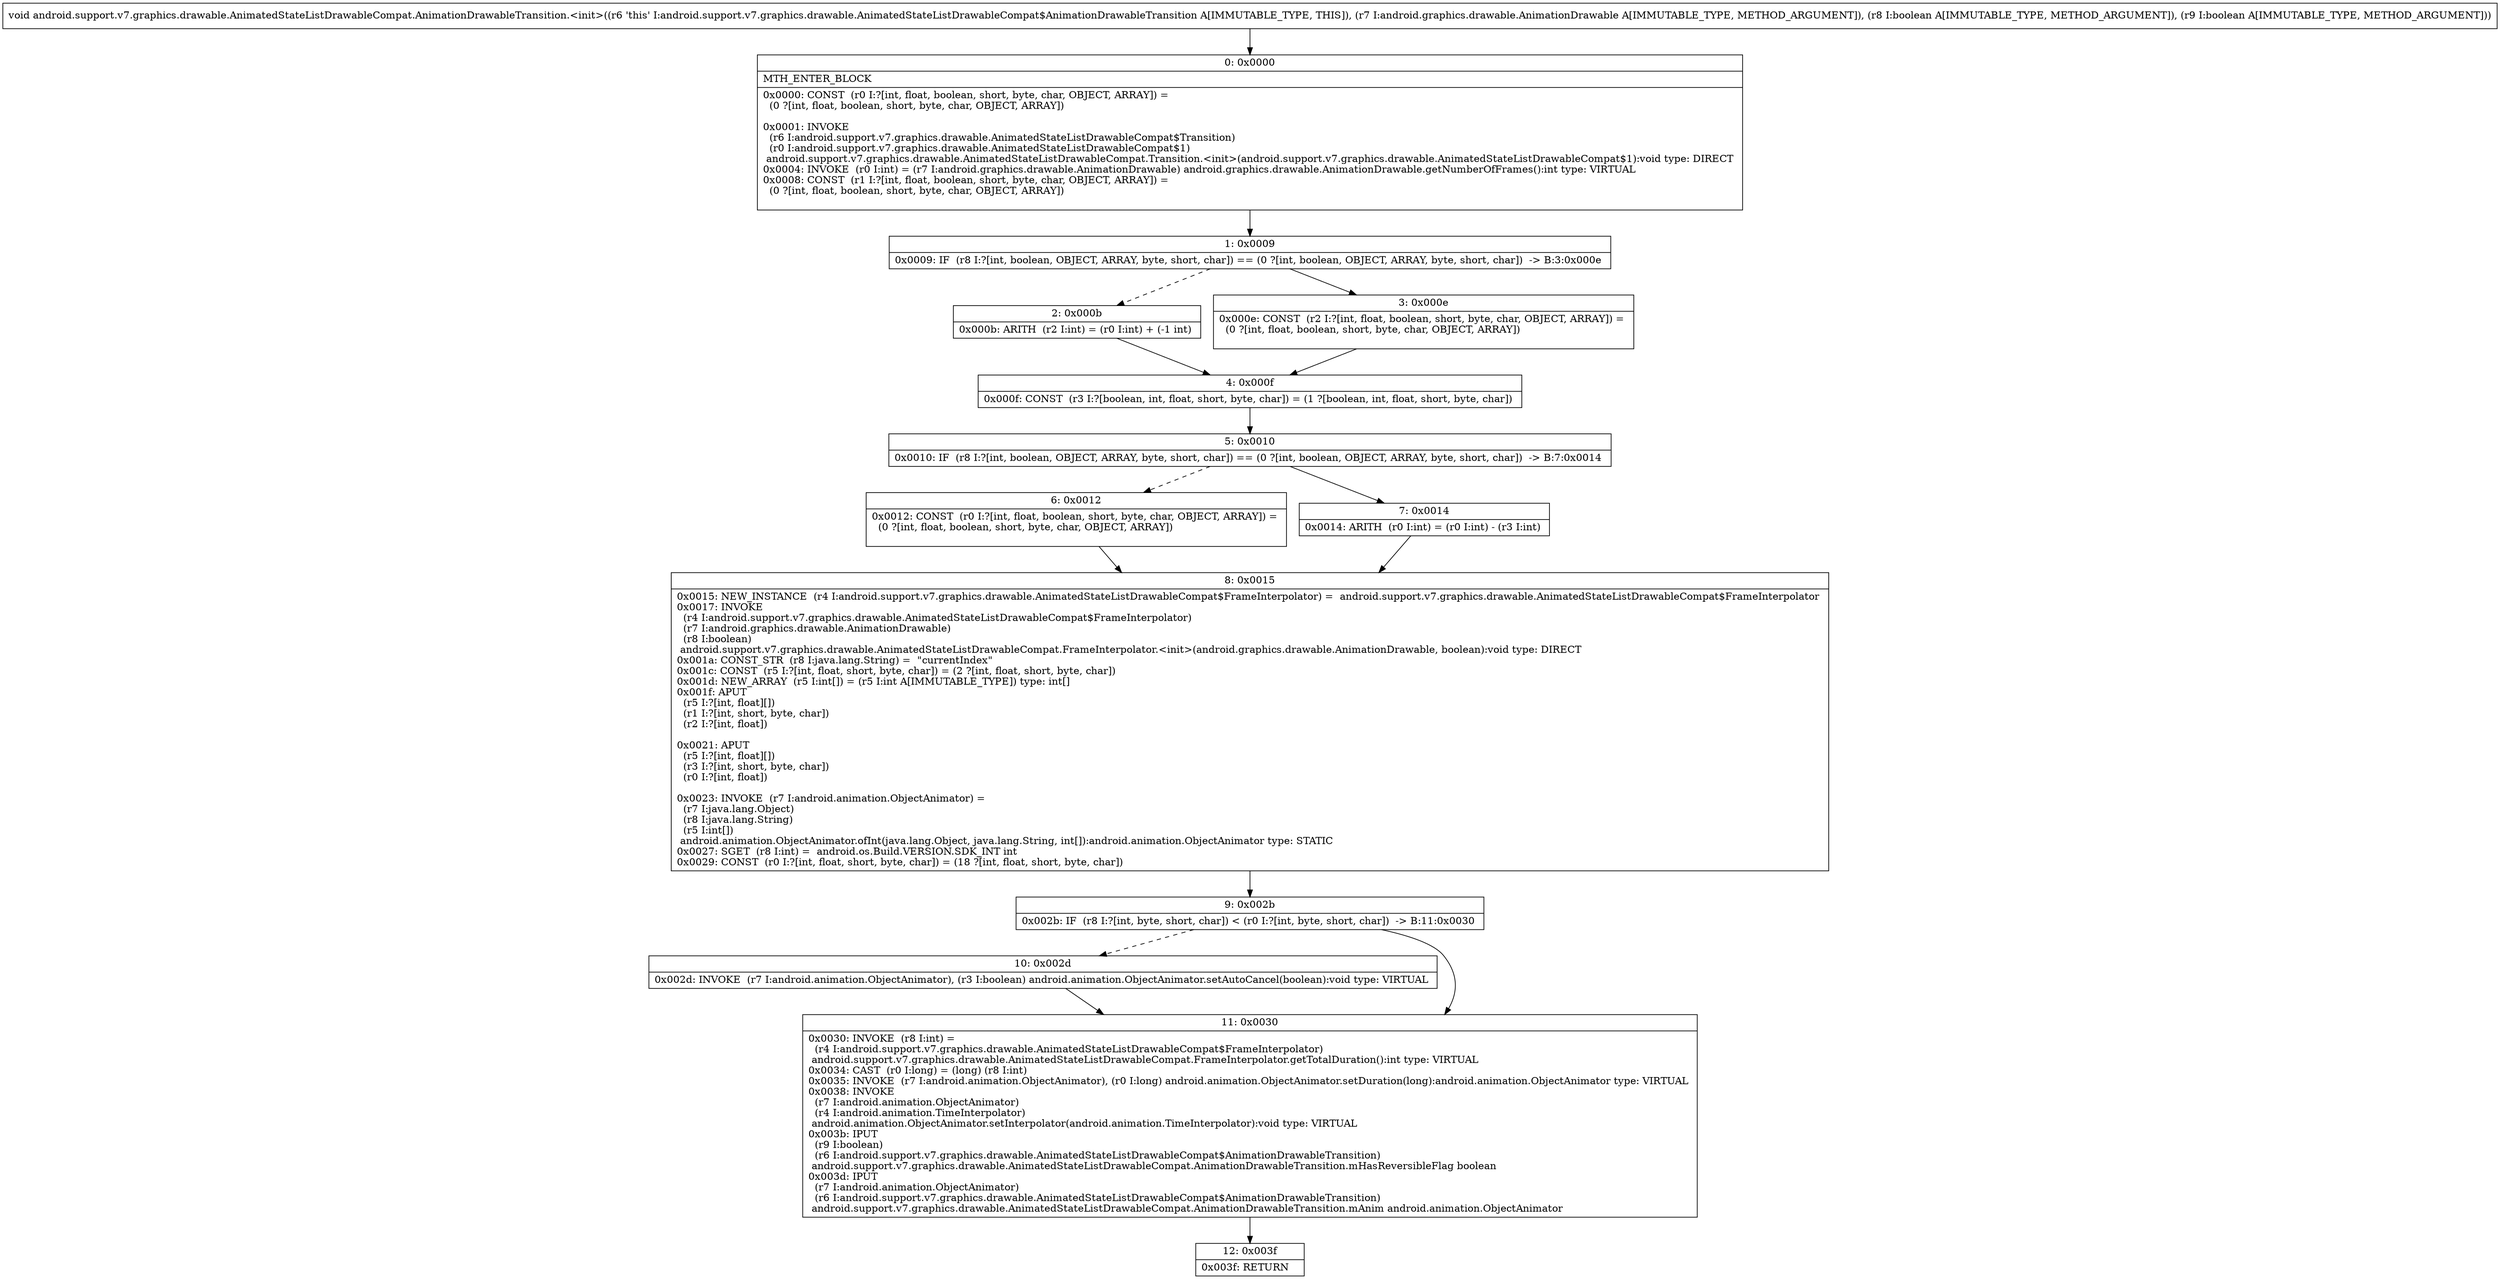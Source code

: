digraph "CFG forandroid.support.v7.graphics.drawable.AnimatedStateListDrawableCompat.AnimationDrawableTransition.\<init\>(Landroid\/graphics\/drawable\/AnimationDrawable;ZZ)V" {
Node_0 [shape=record,label="{0\:\ 0x0000|MTH_ENTER_BLOCK\l|0x0000: CONST  (r0 I:?[int, float, boolean, short, byte, char, OBJECT, ARRAY]) = \l  (0 ?[int, float, boolean, short, byte, char, OBJECT, ARRAY])\l \l0x0001: INVOKE  \l  (r6 I:android.support.v7.graphics.drawable.AnimatedStateListDrawableCompat$Transition)\l  (r0 I:android.support.v7.graphics.drawable.AnimatedStateListDrawableCompat$1)\l android.support.v7.graphics.drawable.AnimatedStateListDrawableCompat.Transition.\<init\>(android.support.v7.graphics.drawable.AnimatedStateListDrawableCompat$1):void type: DIRECT \l0x0004: INVOKE  (r0 I:int) = (r7 I:android.graphics.drawable.AnimationDrawable) android.graphics.drawable.AnimationDrawable.getNumberOfFrames():int type: VIRTUAL \l0x0008: CONST  (r1 I:?[int, float, boolean, short, byte, char, OBJECT, ARRAY]) = \l  (0 ?[int, float, boolean, short, byte, char, OBJECT, ARRAY])\l \l}"];
Node_1 [shape=record,label="{1\:\ 0x0009|0x0009: IF  (r8 I:?[int, boolean, OBJECT, ARRAY, byte, short, char]) == (0 ?[int, boolean, OBJECT, ARRAY, byte, short, char])  \-\> B:3:0x000e \l}"];
Node_2 [shape=record,label="{2\:\ 0x000b|0x000b: ARITH  (r2 I:int) = (r0 I:int) + (\-1 int) \l}"];
Node_3 [shape=record,label="{3\:\ 0x000e|0x000e: CONST  (r2 I:?[int, float, boolean, short, byte, char, OBJECT, ARRAY]) = \l  (0 ?[int, float, boolean, short, byte, char, OBJECT, ARRAY])\l \l}"];
Node_4 [shape=record,label="{4\:\ 0x000f|0x000f: CONST  (r3 I:?[boolean, int, float, short, byte, char]) = (1 ?[boolean, int, float, short, byte, char]) \l}"];
Node_5 [shape=record,label="{5\:\ 0x0010|0x0010: IF  (r8 I:?[int, boolean, OBJECT, ARRAY, byte, short, char]) == (0 ?[int, boolean, OBJECT, ARRAY, byte, short, char])  \-\> B:7:0x0014 \l}"];
Node_6 [shape=record,label="{6\:\ 0x0012|0x0012: CONST  (r0 I:?[int, float, boolean, short, byte, char, OBJECT, ARRAY]) = \l  (0 ?[int, float, boolean, short, byte, char, OBJECT, ARRAY])\l \l}"];
Node_7 [shape=record,label="{7\:\ 0x0014|0x0014: ARITH  (r0 I:int) = (r0 I:int) \- (r3 I:int) \l}"];
Node_8 [shape=record,label="{8\:\ 0x0015|0x0015: NEW_INSTANCE  (r4 I:android.support.v7.graphics.drawable.AnimatedStateListDrawableCompat$FrameInterpolator) =  android.support.v7.graphics.drawable.AnimatedStateListDrawableCompat$FrameInterpolator \l0x0017: INVOKE  \l  (r4 I:android.support.v7.graphics.drawable.AnimatedStateListDrawableCompat$FrameInterpolator)\l  (r7 I:android.graphics.drawable.AnimationDrawable)\l  (r8 I:boolean)\l android.support.v7.graphics.drawable.AnimatedStateListDrawableCompat.FrameInterpolator.\<init\>(android.graphics.drawable.AnimationDrawable, boolean):void type: DIRECT \l0x001a: CONST_STR  (r8 I:java.lang.String) =  \"currentIndex\" \l0x001c: CONST  (r5 I:?[int, float, short, byte, char]) = (2 ?[int, float, short, byte, char]) \l0x001d: NEW_ARRAY  (r5 I:int[]) = (r5 I:int A[IMMUTABLE_TYPE]) type: int[] \l0x001f: APUT  \l  (r5 I:?[int, float][])\l  (r1 I:?[int, short, byte, char])\l  (r2 I:?[int, float])\l \l0x0021: APUT  \l  (r5 I:?[int, float][])\l  (r3 I:?[int, short, byte, char])\l  (r0 I:?[int, float])\l \l0x0023: INVOKE  (r7 I:android.animation.ObjectAnimator) = \l  (r7 I:java.lang.Object)\l  (r8 I:java.lang.String)\l  (r5 I:int[])\l android.animation.ObjectAnimator.ofInt(java.lang.Object, java.lang.String, int[]):android.animation.ObjectAnimator type: STATIC \l0x0027: SGET  (r8 I:int) =  android.os.Build.VERSION.SDK_INT int \l0x0029: CONST  (r0 I:?[int, float, short, byte, char]) = (18 ?[int, float, short, byte, char]) \l}"];
Node_9 [shape=record,label="{9\:\ 0x002b|0x002b: IF  (r8 I:?[int, byte, short, char]) \< (r0 I:?[int, byte, short, char])  \-\> B:11:0x0030 \l}"];
Node_10 [shape=record,label="{10\:\ 0x002d|0x002d: INVOKE  (r7 I:android.animation.ObjectAnimator), (r3 I:boolean) android.animation.ObjectAnimator.setAutoCancel(boolean):void type: VIRTUAL \l}"];
Node_11 [shape=record,label="{11\:\ 0x0030|0x0030: INVOKE  (r8 I:int) = \l  (r4 I:android.support.v7.graphics.drawable.AnimatedStateListDrawableCompat$FrameInterpolator)\l android.support.v7.graphics.drawable.AnimatedStateListDrawableCompat.FrameInterpolator.getTotalDuration():int type: VIRTUAL \l0x0034: CAST  (r0 I:long) = (long) (r8 I:int) \l0x0035: INVOKE  (r7 I:android.animation.ObjectAnimator), (r0 I:long) android.animation.ObjectAnimator.setDuration(long):android.animation.ObjectAnimator type: VIRTUAL \l0x0038: INVOKE  \l  (r7 I:android.animation.ObjectAnimator)\l  (r4 I:android.animation.TimeInterpolator)\l android.animation.ObjectAnimator.setInterpolator(android.animation.TimeInterpolator):void type: VIRTUAL \l0x003b: IPUT  \l  (r9 I:boolean)\l  (r6 I:android.support.v7.graphics.drawable.AnimatedStateListDrawableCompat$AnimationDrawableTransition)\l android.support.v7.graphics.drawable.AnimatedStateListDrawableCompat.AnimationDrawableTransition.mHasReversibleFlag boolean \l0x003d: IPUT  \l  (r7 I:android.animation.ObjectAnimator)\l  (r6 I:android.support.v7.graphics.drawable.AnimatedStateListDrawableCompat$AnimationDrawableTransition)\l android.support.v7.graphics.drawable.AnimatedStateListDrawableCompat.AnimationDrawableTransition.mAnim android.animation.ObjectAnimator \l}"];
Node_12 [shape=record,label="{12\:\ 0x003f|0x003f: RETURN   \l}"];
MethodNode[shape=record,label="{void android.support.v7.graphics.drawable.AnimatedStateListDrawableCompat.AnimationDrawableTransition.\<init\>((r6 'this' I:android.support.v7.graphics.drawable.AnimatedStateListDrawableCompat$AnimationDrawableTransition A[IMMUTABLE_TYPE, THIS]), (r7 I:android.graphics.drawable.AnimationDrawable A[IMMUTABLE_TYPE, METHOD_ARGUMENT]), (r8 I:boolean A[IMMUTABLE_TYPE, METHOD_ARGUMENT]), (r9 I:boolean A[IMMUTABLE_TYPE, METHOD_ARGUMENT])) }"];
MethodNode -> Node_0;
Node_0 -> Node_1;
Node_1 -> Node_2[style=dashed];
Node_1 -> Node_3;
Node_2 -> Node_4;
Node_3 -> Node_4;
Node_4 -> Node_5;
Node_5 -> Node_6[style=dashed];
Node_5 -> Node_7;
Node_6 -> Node_8;
Node_7 -> Node_8;
Node_8 -> Node_9;
Node_9 -> Node_10[style=dashed];
Node_9 -> Node_11;
Node_10 -> Node_11;
Node_11 -> Node_12;
}

